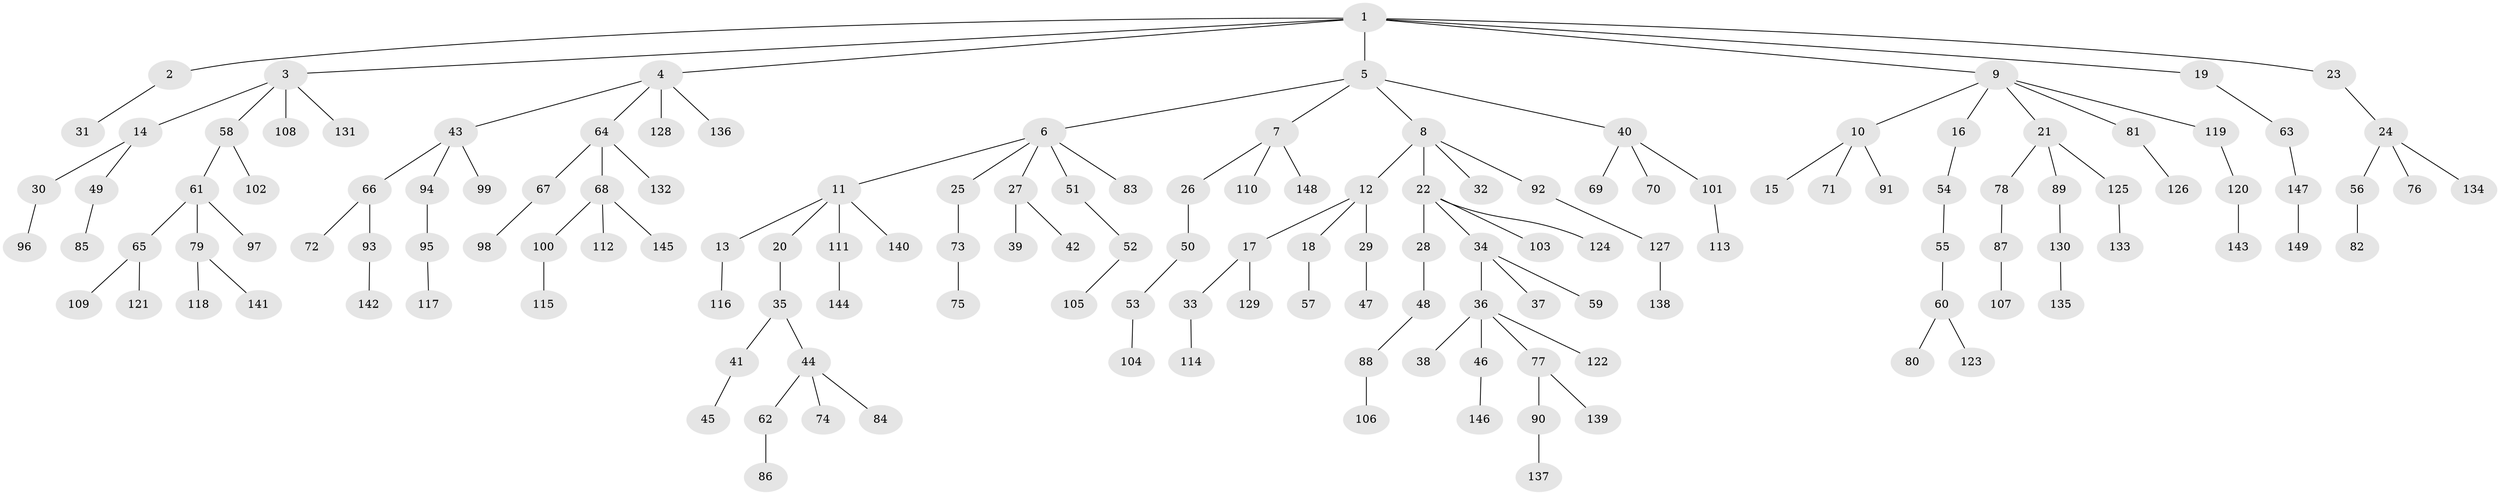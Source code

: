 // coarse degree distribution, {7: 0.009615384615384616, 1: 0.5192307692307693, 4: 0.057692307692307696, 5: 0.038461538461538464, 8: 0.009615384615384616, 3: 0.08653846153846154, 6: 0.019230769230769232, 2: 0.25961538461538464}
// Generated by graph-tools (version 1.1) at 2025/52/02/27/25 19:52:13]
// undirected, 149 vertices, 148 edges
graph export_dot {
graph [start="1"]
  node [color=gray90,style=filled];
  1;
  2;
  3;
  4;
  5;
  6;
  7;
  8;
  9;
  10;
  11;
  12;
  13;
  14;
  15;
  16;
  17;
  18;
  19;
  20;
  21;
  22;
  23;
  24;
  25;
  26;
  27;
  28;
  29;
  30;
  31;
  32;
  33;
  34;
  35;
  36;
  37;
  38;
  39;
  40;
  41;
  42;
  43;
  44;
  45;
  46;
  47;
  48;
  49;
  50;
  51;
  52;
  53;
  54;
  55;
  56;
  57;
  58;
  59;
  60;
  61;
  62;
  63;
  64;
  65;
  66;
  67;
  68;
  69;
  70;
  71;
  72;
  73;
  74;
  75;
  76;
  77;
  78;
  79;
  80;
  81;
  82;
  83;
  84;
  85;
  86;
  87;
  88;
  89;
  90;
  91;
  92;
  93;
  94;
  95;
  96;
  97;
  98;
  99;
  100;
  101;
  102;
  103;
  104;
  105;
  106;
  107;
  108;
  109;
  110;
  111;
  112;
  113;
  114;
  115;
  116;
  117;
  118;
  119;
  120;
  121;
  122;
  123;
  124;
  125;
  126;
  127;
  128;
  129;
  130;
  131;
  132;
  133;
  134;
  135;
  136;
  137;
  138;
  139;
  140;
  141;
  142;
  143;
  144;
  145;
  146;
  147;
  148;
  149;
  1 -- 2;
  1 -- 3;
  1 -- 4;
  1 -- 5;
  1 -- 9;
  1 -- 19;
  1 -- 23;
  2 -- 31;
  3 -- 14;
  3 -- 58;
  3 -- 108;
  3 -- 131;
  4 -- 43;
  4 -- 64;
  4 -- 128;
  4 -- 136;
  5 -- 6;
  5 -- 7;
  5 -- 8;
  5 -- 40;
  6 -- 11;
  6 -- 25;
  6 -- 27;
  6 -- 51;
  6 -- 83;
  7 -- 26;
  7 -- 110;
  7 -- 148;
  8 -- 12;
  8 -- 22;
  8 -- 32;
  8 -- 92;
  9 -- 10;
  9 -- 16;
  9 -- 21;
  9 -- 81;
  9 -- 119;
  10 -- 15;
  10 -- 71;
  10 -- 91;
  11 -- 13;
  11 -- 20;
  11 -- 111;
  11 -- 140;
  12 -- 17;
  12 -- 18;
  12 -- 29;
  13 -- 116;
  14 -- 30;
  14 -- 49;
  16 -- 54;
  17 -- 33;
  17 -- 129;
  18 -- 57;
  19 -- 63;
  20 -- 35;
  21 -- 78;
  21 -- 89;
  21 -- 125;
  22 -- 28;
  22 -- 34;
  22 -- 103;
  22 -- 124;
  23 -- 24;
  24 -- 56;
  24 -- 76;
  24 -- 134;
  25 -- 73;
  26 -- 50;
  27 -- 39;
  27 -- 42;
  28 -- 48;
  29 -- 47;
  30 -- 96;
  33 -- 114;
  34 -- 36;
  34 -- 37;
  34 -- 59;
  35 -- 41;
  35 -- 44;
  36 -- 38;
  36 -- 46;
  36 -- 77;
  36 -- 122;
  40 -- 69;
  40 -- 70;
  40 -- 101;
  41 -- 45;
  43 -- 66;
  43 -- 94;
  43 -- 99;
  44 -- 62;
  44 -- 74;
  44 -- 84;
  46 -- 146;
  48 -- 88;
  49 -- 85;
  50 -- 53;
  51 -- 52;
  52 -- 105;
  53 -- 104;
  54 -- 55;
  55 -- 60;
  56 -- 82;
  58 -- 61;
  58 -- 102;
  60 -- 80;
  60 -- 123;
  61 -- 65;
  61 -- 79;
  61 -- 97;
  62 -- 86;
  63 -- 147;
  64 -- 67;
  64 -- 68;
  64 -- 132;
  65 -- 109;
  65 -- 121;
  66 -- 72;
  66 -- 93;
  67 -- 98;
  68 -- 100;
  68 -- 112;
  68 -- 145;
  73 -- 75;
  77 -- 90;
  77 -- 139;
  78 -- 87;
  79 -- 118;
  79 -- 141;
  81 -- 126;
  87 -- 107;
  88 -- 106;
  89 -- 130;
  90 -- 137;
  92 -- 127;
  93 -- 142;
  94 -- 95;
  95 -- 117;
  100 -- 115;
  101 -- 113;
  111 -- 144;
  119 -- 120;
  120 -- 143;
  125 -- 133;
  127 -- 138;
  130 -- 135;
  147 -- 149;
}
